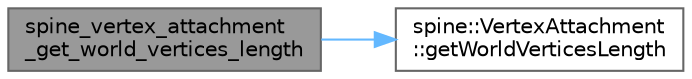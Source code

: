 digraph "spine_vertex_attachment_get_world_vertices_length"
{
 // LATEX_PDF_SIZE
  bgcolor="transparent";
  edge [fontname=Helvetica,fontsize=10,labelfontname=Helvetica,labelfontsize=10];
  node [fontname=Helvetica,fontsize=10,shape=box,height=0.2,width=0.4];
  rankdir="LR";
  Node1 [id="Node000001",label="spine_vertex_attachment\l_get_world_vertices_length",height=0.2,width=0.4,color="gray40", fillcolor="grey60", style="filled", fontcolor="black",tooltip=" "];
  Node1 -> Node2 [id="edge1_Node000001_Node000002",color="steelblue1",style="solid",tooltip=" "];
  Node2 [id="Node000002",label="spine::VertexAttachment\l::getWorldVerticesLength",height=0.2,width=0.4,color="grey40", fillcolor="white", style="filled",URL="$classspine_1_1_vertex_attachment.html#a569313a21c00efa9cc0b65368b3f8a3c",tooltip=" "];
}
